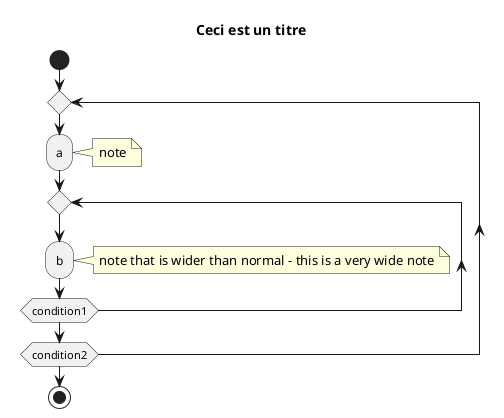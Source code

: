 {
  "sha1": "fr5s1v4cu4f88xupakv8uxr1ifrcih7",
  "insertion": {
    "when": "2024-06-01T09:03:06.546Z",
    "user": "plantuml@gmail.com"
  }
}
@startuml
title Ceci est un titre
start
repeat
  :a;
note right: note
  repeat
    :b;
    note right: note that is wider than normal - this is a very wide note
  repeat while (condition1)
repeat while (condition2)
stop
@enduml
